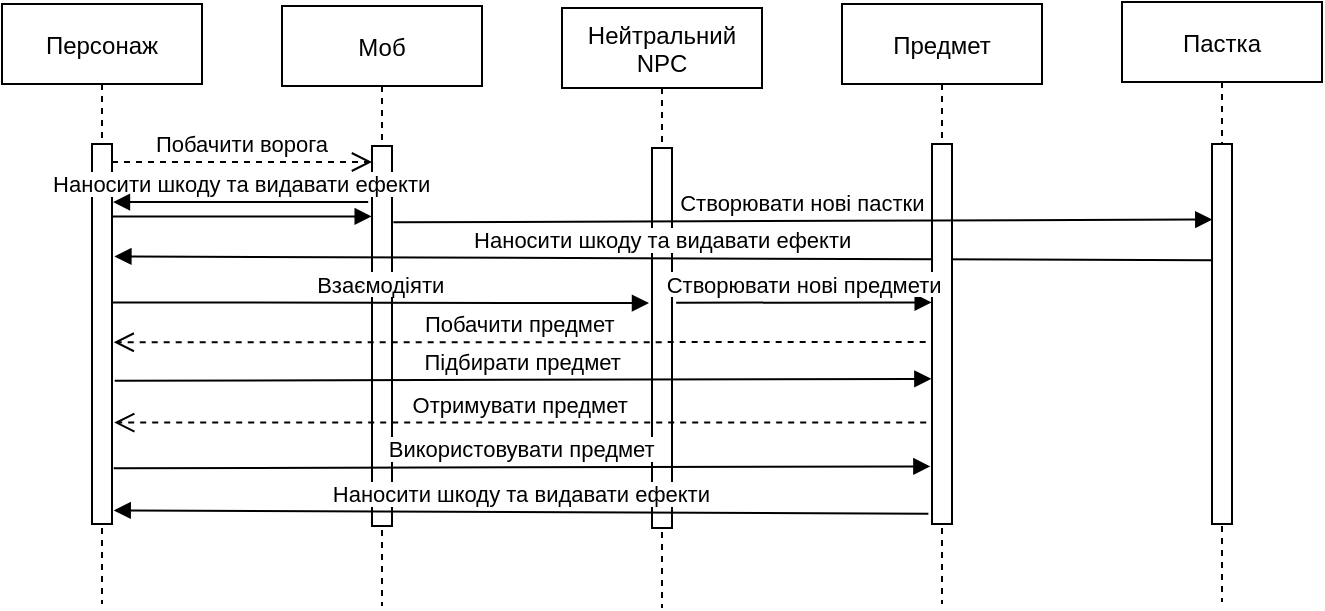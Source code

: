 <mxfile version="20.4.0" type="github">
  <diagram id="kgpKYQtTHZ0yAKxKKP6v" name="Page-1">
    <mxGraphModel dx="1122" dy="406" grid="1" gridSize="10" guides="1" tooltips="1" connect="1" arrows="1" fold="1" page="1" pageScale="1" pageWidth="850" pageHeight="1100" math="0" shadow="0">
      <root>
        <mxCell id="0" />
        <mxCell id="1" parent="0" />
        <mxCell id="3nuBFxr9cyL0pnOWT2aG-1" value="Персонаж" style="shape=umlLifeline;perimeter=lifelinePerimeter;container=1;collapsible=0;recursiveResize=0;rounded=0;shadow=0;strokeWidth=1;movable=0;resizable=0;rotatable=0;deletable=0;editable=0;connectable=0;" parent="1" vertex="1">
          <mxGeometry x="40" y="81" width="100" height="300" as="geometry" />
        </mxCell>
        <mxCell id="3nuBFxr9cyL0pnOWT2aG-2" value="" style="points=[];perimeter=orthogonalPerimeter;rounded=0;shadow=0;strokeWidth=1;movable=0;resizable=0;rotatable=0;deletable=0;editable=0;connectable=0;" parent="3nuBFxr9cyL0pnOWT2aG-1" vertex="1">
          <mxGeometry x="45" y="70" width="10" height="190" as="geometry" />
        </mxCell>
        <mxCell id="3nuBFxr9cyL0pnOWT2aG-5" value="Моб" style="shape=umlLifeline;perimeter=lifelinePerimeter;container=1;collapsible=0;recursiveResize=0;rounded=0;shadow=0;strokeWidth=1;movable=0;resizable=0;rotatable=0;deletable=0;editable=0;connectable=0;" parent="1" vertex="1">
          <mxGeometry x="180" y="82" width="100" height="300" as="geometry" />
        </mxCell>
        <mxCell id="3nuBFxr9cyL0pnOWT2aG-6" value="" style="points=[];perimeter=orthogonalPerimeter;rounded=0;shadow=0;strokeWidth=1;movable=0;resizable=0;rotatable=0;deletable=0;editable=0;connectable=0;" parent="3nuBFxr9cyL0pnOWT2aG-5" vertex="1">
          <mxGeometry x="45" y="70" width="10" height="190" as="geometry" />
        </mxCell>
        <mxCell id="zq52S6Dk0amT4qmCDl8a-8" value="Взаємодіяти" style="verticalAlign=bottom;endArrow=block;shadow=0;strokeWidth=1;exitX=0.996;exitY=0.471;exitDx=0;exitDy=0;exitPerimeter=0;entryX=-0.14;entryY=0.499;entryDx=0;entryDy=0;entryPerimeter=0;" parent="3nuBFxr9cyL0pnOWT2aG-5" edge="1">
          <mxGeometry relative="1" as="geometry">
            <mxPoint x="-85.14" y="148.2" as="sourcePoint" />
            <mxPoint x="183.5" y="148.55" as="targetPoint" />
          </mxGeometry>
        </mxCell>
        <mxCell id="3nuBFxr9cyL0pnOWT2aG-8" value="Наносити шкоду та видавати ефекти" style="verticalAlign=bottom;endArrow=block;entryX=0;entryY=0;shadow=0;strokeWidth=1;" parent="1" edge="1">
          <mxGeometry y="7" relative="1" as="geometry">
            <mxPoint x="94.86" y="187.2" as="sourcePoint" />
            <mxPoint x="224.86" y="187.2" as="targetPoint" />
            <mxPoint as="offset" />
          </mxGeometry>
        </mxCell>
        <mxCell id="zq52S6Dk0amT4qmCDl8a-1" value="Нейтральний &#xa;NPC" style="shape=umlLifeline;perimeter=lifelinePerimeter;container=1;collapsible=0;recursiveResize=0;rounded=0;shadow=0;strokeWidth=1;movable=0;resizable=0;rotatable=0;deletable=0;editable=0;connectable=0;" parent="1" vertex="1">
          <mxGeometry x="320" y="83" width="100" height="300" as="geometry" />
        </mxCell>
        <mxCell id="zq52S6Dk0amT4qmCDl8a-2" value="" style="points=[];perimeter=orthogonalPerimeter;rounded=0;shadow=0;strokeWidth=1;movable=0;resizable=0;rotatable=0;deletable=0;editable=0;connectable=0;" parent="zq52S6Dk0amT4qmCDl8a-1" vertex="1">
          <mxGeometry x="45" y="70" width="10" height="190" as="geometry" />
        </mxCell>
        <mxCell id="mfDb98wtUIVzL8qiFOEz-2" value="Наносити шкоду та видавати ефекти" style="verticalAlign=bottom;endArrow=block;entryX=1.2;entryY=0.225;shadow=0;strokeWidth=1;entryDx=0;entryDy=0;entryPerimeter=0;exitX=-0.067;exitY=0.229;exitDx=0;exitDy=0;exitPerimeter=0;" edge="1" parent="zq52S6Dk0amT4qmCDl8a-1">
          <mxGeometry relative="1" as="geometry">
            <mxPoint x="324.86" y="126.13" as="sourcePoint" />
            <mxPoint x="-223.8" y="124.2" as="targetPoint" />
          </mxGeometry>
        </mxCell>
        <mxCell id="3nuBFxr9cyL0pnOWT2aG-9" value="Наносити шкоду та видавати ефекти" style="verticalAlign=bottom;endArrow=block;entryX=1.2;entryY=0.225;shadow=0;strokeWidth=1;entryDx=0;entryDy=0;entryPerimeter=0;exitX=-0.067;exitY=0.261;exitDx=0;exitDy=0;exitPerimeter=0;" parent="zq52S6Dk0amT4qmCDl8a-1" edge="1">
          <mxGeometry relative="1" as="geometry">
            <mxPoint x="183.19" y="252.82" as="sourcePoint" />
            <mxPoint x="-224.14" y="251.2" as="targetPoint" />
          </mxGeometry>
        </mxCell>
        <mxCell id="mfDb98wtUIVzL8qiFOEz-4" value="Використовувати предмет" style="verticalAlign=bottom;endArrow=block;shadow=0;strokeWidth=1;exitX=1.25;exitY=0.785;exitDx=0;exitDy=0;exitPerimeter=0;entryX=0.083;entryY=0.872;entryDx=0;entryDy=0;entryPerimeter=0;" edge="1" parent="zq52S6Dk0amT4qmCDl8a-1">
          <mxGeometry relative="1" as="geometry">
            <mxPoint x="-224.14" y="230.11" as="sourcePoint" />
            <mxPoint x="184.19" y="229.2" as="targetPoint" />
          </mxGeometry>
        </mxCell>
        <mxCell id="zq52S6Dk0amT4qmCDl8a-3" value="Предмет" style="shape=umlLifeline;perimeter=lifelinePerimeter;container=1;collapsible=0;recursiveResize=0;rounded=0;shadow=0;strokeWidth=1;movable=0;resizable=0;rotatable=0;deletable=0;editable=0;connectable=0;" parent="1" vertex="1">
          <mxGeometry x="460" y="81" width="100" height="300" as="geometry" />
        </mxCell>
        <mxCell id="zq52S6Dk0amT4qmCDl8a-4" value="" style="points=[];perimeter=orthogonalPerimeter;rounded=0;shadow=0;strokeWidth=1;movable=0;resizable=0;rotatable=0;deletable=0;editable=0;connectable=0;" parent="zq52S6Dk0amT4qmCDl8a-3" vertex="1">
          <mxGeometry x="45" y="70" width="10" height="190" as="geometry" />
        </mxCell>
        <mxCell id="zq52S6Dk0amT4qmCDl8a-12" value="Створювати нові предмети" style="verticalAlign=bottom;endArrow=block;shadow=0;strokeWidth=1;exitX=1.028;exitY=0.441;exitDx=0;exitDy=0;exitPerimeter=0;entryX=-0.194;entryY=0.44;entryDx=0;entryDy=0;entryPerimeter=0;" parent="zq52S6Dk0amT4qmCDl8a-3" edge="1">
          <mxGeometry relative="1" as="geometry">
            <mxPoint x="-82.92" y="149.37" as="sourcePoint" />
            <mxPoint x="44.86" y="149.2" as="targetPoint" />
          </mxGeometry>
        </mxCell>
        <mxCell id="zq52S6Dk0amT4qmCDl8a-5" value="Пастка" style="shape=umlLifeline;perimeter=lifelinePerimeter;container=1;collapsible=0;recursiveResize=0;rounded=0;shadow=0;strokeWidth=1;movable=0;resizable=0;rotatable=0;deletable=0;editable=0;connectable=0;" parent="1" vertex="1">
          <mxGeometry x="600" y="80" width="100" height="300" as="geometry" />
        </mxCell>
        <mxCell id="zq52S6Dk0amT4qmCDl8a-6" value="" style="points=[];perimeter=orthogonalPerimeter;rounded=0;shadow=0;strokeWidth=1;movable=0;resizable=0;rotatable=0;deletable=0;editable=0;connectable=0;" parent="zq52S6Dk0amT4qmCDl8a-5" vertex="1">
          <mxGeometry x="45" y="71" width="10" height="190" as="geometry" />
        </mxCell>
        <mxCell id="zq52S6Dk0amT4qmCDl8a-7" value="" style="verticalAlign=bottom;endArrow=block;entryX=1.062;entryY=0.078;shadow=0;strokeWidth=1;entryDx=0;entryDy=0;entryPerimeter=0;exitX=-0.176;exitY=0.03;exitDx=0;exitDy=0;exitPerimeter=0;" parent="1" edge="1">
          <mxGeometry relative="1" as="geometry">
            <mxPoint x="223.1" y="180.0" as="sourcePoint" />
            <mxPoint x="95.48" y="180.02" as="targetPoint" />
          </mxGeometry>
        </mxCell>
        <mxCell id="zq52S6Dk0amT4qmCDl8a-9" value="Отримувати предмет" style="verticalAlign=bottom;endArrow=open;dashed=1;endSize=8;exitX=-0.176;exitY=0.647;shadow=0;strokeWidth=1;exitDx=0;exitDy=0;exitPerimeter=0;entryX=1.226;entryY=0.598;entryDx=0;entryDy=0;entryPerimeter=0;" parent="1" edge="1">
          <mxGeometry relative="1" as="geometry">
            <mxPoint x="96.12" y="290.3" as="targetPoint" />
            <mxPoint x="502.1" y="290.2" as="sourcePoint" />
          </mxGeometry>
        </mxCell>
        <mxCell id="zq52S6Dk0amT4qmCDl8a-11" value="Підбирати предмет" style="verticalAlign=bottom;endArrow=block;shadow=0;strokeWidth=1;exitX=1.25;exitY=0.785;exitDx=0;exitDy=0;exitPerimeter=0;entryX=0.083;entryY=0.872;entryDx=0;entryDy=0;entryPerimeter=0;" parent="1" edge="1">
          <mxGeometry relative="1" as="geometry">
            <mxPoint x="96.36" y="269.35" as="sourcePoint" />
            <mxPoint x="504.69" y="268.44" as="targetPoint" />
          </mxGeometry>
        </mxCell>
        <mxCell id="zq52S6Dk0amT4qmCDl8a-13" value="Створювати нові пастки" style="verticalAlign=bottom;endArrow=block;shadow=0;strokeWidth=1;exitX=1.083;exitY=0.105;exitDx=0;exitDy=0;exitPerimeter=0;entryX=0.028;entryY=0.103;entryDx=0;entryDy=0;entryPerimeter=0;" parent="1" edge="1">
          <mxGeometry relative="1" as="geometry">
            <mxPoint x="235.69" y="190.15" as="sourcePoint" />
            <mxPoint x="645.14" y="188.77" as="targetPoint" />
          </mxGeometry>
        </mxCell>
        <mxCell id="mfDb98wtUIVzL8qiFOEz-3" value="Побачити предмет" style="verticalAlign=bottom;endArrow=open;dashed=1;endSize=8;exitX=-0.176;exitY=0.647;shadow=0;strokeWidth=1;exitDx=0;exitDy=0;exitPerimeter=0;entryX=1.226;entryY=0.598;entryDx=0;entryDy=0;entryPerimeter=0;" edge="1" parent="1">
          <mxGeometry relative="1" as="geometry">
            <mxPoint x="95.86" y="250.13" as="targetPoint" />
            <mxPoint x="501.84" y="250.03" as="sourcePoint" />
          </mxGeometry>
        </mxCell>
        <mxCell id="mfDb98wtUIVzL8qiFOEz-8" value="Побачити ворога" style="verticalAlign=bottom;endArrow=open;dashed=1;endSize=8;shadow=0;strokeWidth=1;" edge="1" parent="1">
          <mxGeometry relative="1" as="geometry">
            <mxPoint x="225" y="160" as="targetPoint" />
            <mxPoint x="95" y="160" as="sourcePoint" />
          </mxGeometry>
        </mxCell>
      </root>
    </mxGraphModel>
  </diagram>
</mxfile>

